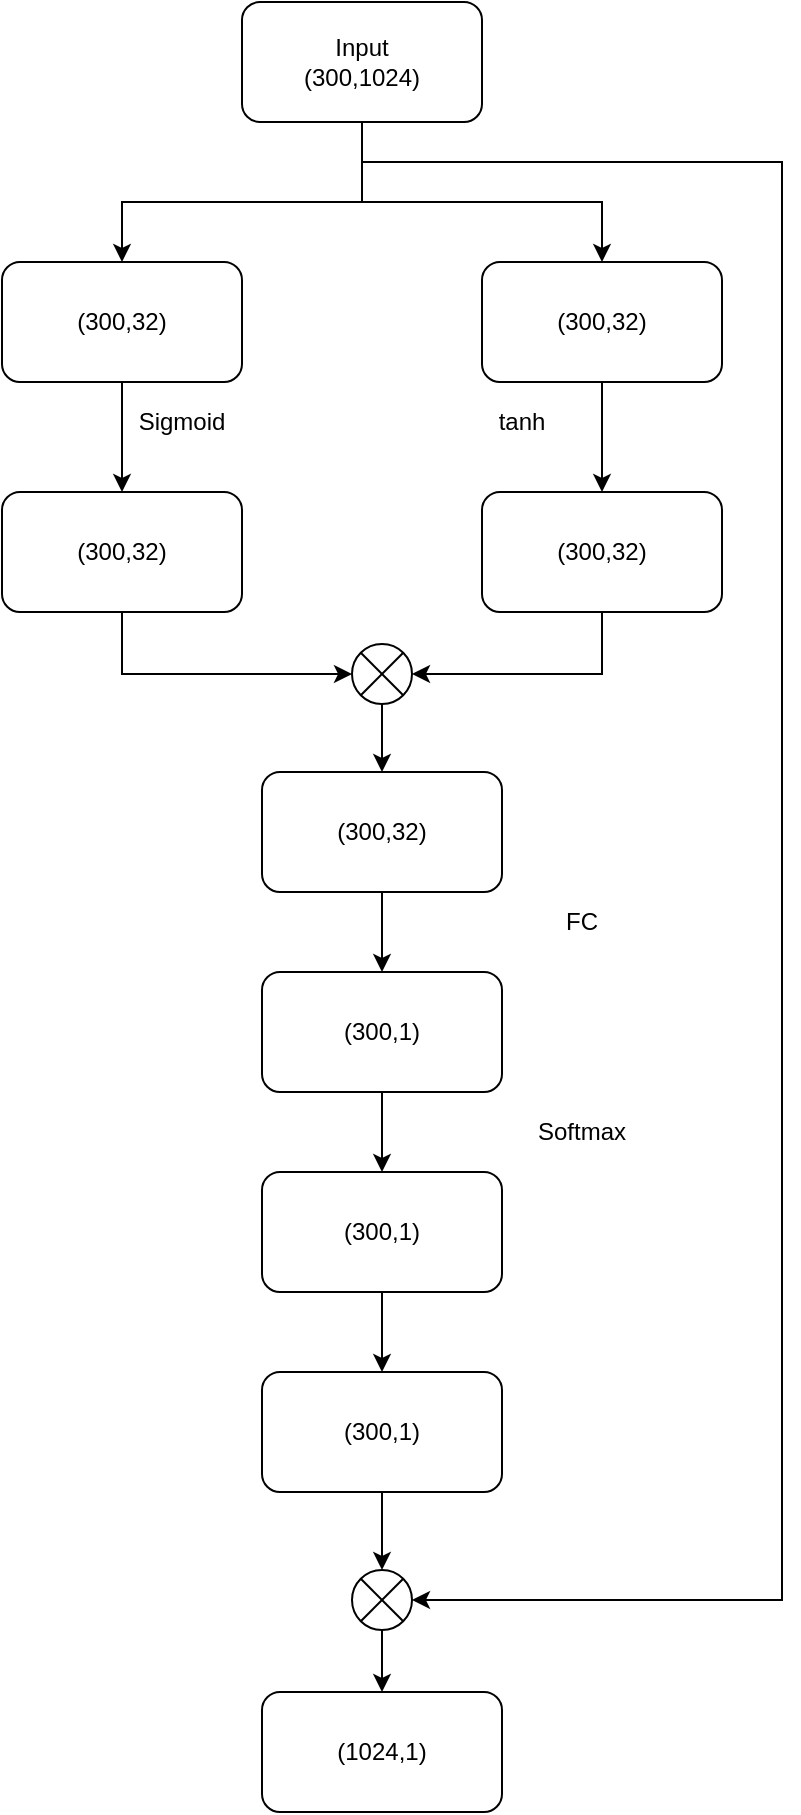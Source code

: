 <mxfile version="14.6.10" type="github">
  <diagram id="cKFTxJ9b0Luu36Hw3wjU" name="Page-1">
    <mxGraphModel dx="1342" dy="581" grid="1" gridSize="10" guides="1" tooltips="1" connect="1" arrows="1" fold="1" page="1" pageScale="1" pageWidth="827" pageHeight="1169" math="0" shadow="0">
      <root>
        <mxCell id="0" />
        <mxCell id="1" parent="0" />
        <mxCell id="dJ1FcX-7bumBZOfFay-a-1" value="Input&lt;br&gt;(300,1024)" style="rounded=1;whiteSpace=wrap;html=1;" vertex="1" parent="1">
          <mxGeometry x="280" y="30" width="120" height="60" as="geometry" />
        </mxCell>
        <mxCell id="dJ1FcX-7bumBZOfFay-a-7" value="" style="edgeStyle=orthogonalEdgeStyle;rounded=0;orthogonalLoop=1;jettySize=auto;html=1;" edge="1" parent="1" source="dJ1FcX-7bumBZOfFay-a-2" target="dJ1FcX-7bumBZOfFay-a-3">
          <mxGeometry relative="1" as="geometry" />
        </mxCell>
        <mxCell id="dJ1FcX-7bumBZOfFay-a-2" value="(300,32)" style="rounded=1;whiteSpace=wrap;html=1;" vertex="1" parent="1">
          <mxGeometry x="160" y="160" width="120" height="60" as="geometry" />
        </mxCell>
        <mxCell id="dJ1FcX-7bumBZOfFay-a-3" value="(300,32)" style="rounded=1;whiteSpace=wrap;html=1;" vertex="1" parent="1">
          <mxGeometry x="160" y="275" width="120" height="60" as="geometry" />
        </mxCell>
        <mxCell id="dJ1FcX-7bumBZOfFay-a-10" value="" style="edgeStyle=orthogonalEdgeStyle;rounded=0;orthogonalLoop=1;jettySize=auto;html=1;" edge="1" parent="1" source="dJ1FcX-7bumBZOfFay-a-4" target="dJ1FcX-7bumBZOfFay-a-9">
          <mxGeometry relative="1" as="geometry" />
        </mxCell>
        <mxCell id="dJ1FcX-7bumBZOfFay-a-4" value="&lt;span&gt;(300,32)&lt;/span&gt;" style="rounded=1;whiteSpace=wrap;html=1;" vertex="1" parent="1">
          <mxGeometry x="290" y="415" width="120" height="60" as="geometry" />
        </mxCell>
        <mxCell id="dJ1FcX-7bumBZOfFay-a-5" value="" style="endArrow=classic;html=1;rounded=0;edgeStyle=orthogonalEdgeStyle;exitX=0.5;exitY=1;exitDx=0;exitDy=0;entryX=0.5;entryY=0;entryDx=0;entryDy=0;" edge="1" parent="1" source="dJ1FcX-7bumBZOfFay-a-1" target="dJ1FcX-7bumBZOfFay-a-2">
          <mxGeometry width="50" height="50" relative="1" as="geometry">
            <mxPoint x="370" y="200" as="sourcePoint" />
            <mxPoint x="420" y="150" as="targetPoint" />
            <Array as="points">
              <mxPoint x="340" y="130" />
              <mxPoint x="220" y="130" />
            </Array>
          </mxGeometry>
        </mxCell>
        <mxCell id="dJ1FcX-7bumBZOfFay-a-12" value="" style="edgeStyle=orthogonalEdgeStyle;rounded=0;orthogonalLoop=1;jettySize=auto;html=1;" edge="1" parent="1" source="dJ1FcX-7bumBZOfFay-a-9" target="dJ1FcX-7bumBZOfFay-a-11">
          <mxGeometry relative="1" as="geometry" />
        </mxCell>
        <mxCell id="dJ1FcX-7bumBZOfFay-a-9" value="&lt;span&gt;(300,1)&lt;/span&gt;" style="rounded=1;whiteSpace=wrap;html=1;" vertex="1" parent="1">
          <mxGeometry x="290" y="515" width="120" height="60" as="geometry" />
        </mxCell>
        <mxCell id="dJ1FcX-7bumBZOfFay-a-14" value="" style="edgeStyle=orthogonalEdgeStyle;rounded=0;orthogonalLoop=1;jettySize=auto;html=1;" edge="1" parent="1" source="dJ1FcX-7bumBZOfFay-a-11" target="dJ1FcX-7bumBZOfFay-a-13">
          <mxGeometry relative="1" as="geometry" />
        </mxCell>
        <mxCell id="dJ1FcX-7bumBZOfFay-a-11" value="&lt;span&gt;(300,1)&lt;/span&gt;" style="rounded=1;whiteSpace=wrap;html=1;" vertex="1" parent="1">
          <mxGeometry x="290" y="615" width="120" height="60" as="geometry" />
        </mxCell>
        <mxCell id="dJ1FcX-7bumBZOfFay-a-16" value="" style="edgeStyle=orthogonalEdgeStyle;rounded=0;orthogonalLoop=1;jettySize=auto;html=1;entryX=0.5;entryY=0;entryDx=0;entryDy=0;" edge="1" parent="1" source="dJ1FcX-7bumBZOfFay-a-13" target="dJ1FcX-7bumBZOfFay-a-31">
          <mxGeometry relative="1" as="geometry" />
        </mxCell>
        <mxCell id="dJ1FcX-7bumBZOfFay-a-13" value="&lt;span&gt;(300,1)&lt;/span&gt;" style="rounded=1;whiteSpace=wrap;html=1;" vertex="1" parent="1">
          <mxGeometry x="290" y="715" width="120" height="60" as="geometry" />
        </mxCell>
        <mxCell id="dJ1FcX-7bumBZOfFay-a-15" value="&lt;span&gt;(1024,1)&lt;/span&gt;" style="rounded=1;whiteSpace=wrap;html=1;" vertex="1" parent="1">
          <mxGeometry x="290" y="875" width="120" height="60" as="geometry" />
        </mxCell>
        <mxCell id="dJ1FcX-7bumBZOfFay-a-24" value="" style="edgeStyle=orthogonalEdgeStyle;rounded=0;orthogonalLoop=1;jettySize=auto;html=1;" edge="1" parent="1" source="dJ1FcX-7bumBZOfFay-a-17" target="dJ1FcX-7bumBZOfFay-a-4">
          <mxGeometry relative="1" as="geometry" />
        </mxCell>
        <mxCell id="dJ1FcX-7bumBZOfFay-a-17" value="" style="ellipse;whiteSpace=wrap;html=1;aspect=fixed;" vertex="1" parent="1">
          <mxGeometry x="335" y="351" width="30" height="30" as="geometry" />
        </mxCell>
        <mxCell id="dJ1FcX-7bumBZOfFay-a-20" value="" style="endArrow=classic;html=1;rounded=0;edgeStyle=orthogonalEdgeStyle;exitX=0.5;exitY=1;exitDx=0;exitDy=0;entryX=0;entryY=0.5;entryDx=0;entryDy=0;" edge="1" parent="1" source="dJ1FcX-7bumBZOfFay-a-3" target="dJ1FcX-7bumBZOfFay-a-17">
          <mxGeometry width="50" height="50" relative="1" as="geometry">
            <mxPoint x="50" y="475" as="sourcePoint" />
            <mxPoint x="100" y="425" as="targetPoint" />
          </mxGeometry>
        </mxCell>
        <mxCell id="dJ1FcX-7bumBZOfFay-a-21" value="" style="endArrow=none;html=1;rounded=0;edgeStyle=orthogonalEdgeStyle;exitX=0;exitY=0;exitDx=0;exitDy=0;entryX=1;entryY=1;entryDx=0;entryDy=0;" edge="1" parent="1" source="dJ1FcX-7bumBZOfFay-a-17" target="dJ1FcX-7bumBZOfFay-a-17">
          <mxGeometry width="50" height="50" relative="1" as="geometry">
            <mxPoint x="50" y="391" as="sourcePoint" />
            <mxPoint x="100" y="341" as="targetPoint" />
          </mxGeometry>
        </mxCell>
        <mxCell id="dJ1FcX-7bumBZOfFay-a-23" value="" style="endArrow=none;html=1;rounded=0;edgeStyle=orthogonalEdgeStyle;exitX=0;exitY=1;exitDx=0;exitDy=0;entryX=1;entryY=0;entryDx=0;entryDy=0;" edge="1" parent="1" source="dJ1FcX-7bumBZOfFay-a-17" target="dJ1FcX-7bumBZOfFay-a-17">
          <mxGeometry width="50" height="50" relative="1" as="geometry">
            <mxPoint x="430" y="331" as="sourcePoint" />
            <mxPoint x="480" y="281" as="targetPoint" />
          </mxGeometry>
        </mxCell>
        <mxCell id="dJ1FcX-7bumBZOfFay-a-25" value="" style="edgeStyle=orthogonalEdgeStyle;rounded=0;orthogonalLoop=1;jettySize=auto;html=1;" edge="1" parent="1" source="dJ1FcX-7bumBZOfFay-a-26" target="dJ1FcX-7bumBZOfFay-a-27">
          <mxGeometry relative="1" as="geometry" />
        </mxCell>
        <mxCell id="dJ1FcX-7bumBZOfFay-a-26" value="(300,32)" style="rounded=1;whiteSpace=wrap;html=1;" vertex="1" parent="1">
          <mxGeometry x="400" y="160" width="120" height="60" as="geometry" />
        </mxCell>
        <mxCell id="dJ1FcX-7bumBZOfFay-a-27" value="(300,32)" style="rounded=1;whiteSpace=wrap;html=1;" vertex="1" parent="1">
          <mxGeometry x="400" y="275" width="120" height="60" as="geometry" />
        </mxCell>
        <mxCell id="dJ1FcX-7bumBZOfFay-a-28" value="" style="endArrow=classic;html=1;rounded=0;edgeStyle=orthogonalEdgeStyle;exitX=0.5;exitY=1;exitDx=0;exitDy=0;entryX=0.5;entryY=0;entryDx=0;entryDy=0;" edge="1" parent="1" target="dJ1FcX-7bumBZOfFay-a-26" source="dJ1FcX-7bumBZOfFay-a-1">
          <mxGeometry width="50" height="50" relative="1" as="geometry">
            <mxPoint x="570" y="110" as="sourcePoint" />
            <mxPoint x="650" y="150" as="targetPoint" />
            <Array as="points">
              <mxPoint x="340" y="130" />
              <mxPoint x="460" y="130" />
            </Array>
          </mxGeometry>
        </mxCell>
        <mxCell id="dJ1FcX-7bumBZOfFay-a-30" value="" style="endArrow=classic;html=1;rounded=0;edgeStyle=orthogonalEdgeStyle;exitX=0.5;exitY=1;exitDx=0;exitDy=0;entryX=1;entryY=0.5;entryDx=0;entryDy=0;" edge="1" parent="1" source="dJ1FcX-7bumBZOfFay-a-27" target="dJ1FcX-7bumBZOfFay-a-17">
          <mxGeometry width="50" height="50" relative="1" as="geometry">
            <mxPoint x="230" y="345" as="sourcePoint" />
            <mxPoint x="345" y="376" as="targetPoint" />
          </mxGeometry>
        </mxCell>
        <mxCell id="dJ1FcX-7bumBZOfFay-a-34" value="" style="edgeStyle=orthogonalEdgeStyle;rounded=0;orthogonalLoop=1;jettySize=auto;html=1;" edge="1" parent="1" source="dJ1FcX-7bumBZOfFay-a-31" target="dJ1FcX-7bumBZOfFay-a-15">
          <mxGeometry relative="1" as="geometry" />
        </mxCell>
        <mxCell id="dJ1FcX-7bumBZOfFay-a-31" value="" style="ellipse;whiteSpace=wrap;html=1;aspect=fixed;" vertex="1" parent="1">
          <mxGeometry x="335" y="814" width="30" height="30" as="geometry" />
        </mxCell>
        <mxCell id="dJ1FcX-7bumBZOfFay-a-32" value="" style="endArrow=none;html=1;rounded=0;edgeStyle=orthogonalEdgeStyle;exitX=0;exitY=0;exitDx=0;exitDy=0;entryX=1;entryY=1;entryDx=0;entryDy=0;" edge="1" parent="1" source="dJ1FcX-7bumBZOfFay-a-31" target="dJ1FcX-7bumBZOfFay-a-31">
          <mxGeometry width="50" height="50" relative="1" as="geometry">
            <mxPoint x="50" y="854" as="sourcePoint" />
            <mxPoint x="100" y="804" as="targetPoint" />
          </mxGeometry>
        </mxCell>
        <mxCell id="dJ1FcX-7bumBZOfFay-a-33" value="" style="endArrow=none;html=1;rounded=0;edgeStyle=orthogonalEdgeStyle;exitX=0;exitY=1;exitDx=0;exitDy=0;entryX=1;entryY=0;entryDx=0;entryDy=0;" edge="1" parent="1" source="dJ1FcX-7bumBZOfFay-a-31" target="dJ1FcX-7bumBZOfFay-a-31">
          <mxGeometry width="50" height="50" relative="1" as="geometry">
            <mxPoint x="430" y="794" as="sourcePoint" />
            <mxPoint x="480" y="744" as="targetPoint" />
          </mxGeometry>
        </mxCell>
        <mxCell id="dJ1FcX-7bumBZOfFay-a-35" value="" style="endArrow=classic;html=1;rounded=0;edgeStyle=orthogonalEdgeStyle;entryX=1;entryY=0.5;entryDx=0;entryDy=0;" edge="1" parent="1" target="dJ1FcX-7bumBZOfFay-a-31">
          <mxGeometry width="50" height="50" relative="1" as="geometry">
            <mxPoint x="340" y="110" as="sourcePoint" />
            <mxPoint x="520" y="590" as="targetPoint" />
            <Array as="points">
              <mxPoint x="550" y="110" />
              <mxPoint x="550" y="829" />
            </Array>
          </mxGeometry>
        </mxCell>
        <mxCell id="dJ1FcX-7bumBZOfFay-a-37" value="Sigmoid" style="text;html=1;strokeColor=none;fillColor=none;align=center;verticalAlign=middle;whiteSpace=wrap;rounded=0;" vertex="1" parent="1">
          <mxGeometry x="230" y="230" width="40" height="20" as="geometry" />
        </mxCell>
        <mxCell id="dJ1FcX-7bumBZOfFay-a-38" value="tanh" style="text;html=1;strokeColor=none;fillColor=none;align=center;verticalAlign=middle;whiteSpace=wrap;rounded=0;" vertex="1" parent="1">
          <mxGeometry x="400" y="230" width="40" height="20" as="geometry" />
        </mxCell>
        <mxCell id="dJ1FcX-7bumBZOfFay-a-39" value="FC" style="text;html=1;strokeColor=none;fillColor=none;align=center;verticalAlign=middle;whiteSpace=wrap;rounded=0;" vertex="1" parent="1">
          <mxGeometry x="430" y="480" width="40" height="20" as="geometry" />
        </mxCell>
        <mxCell id="dJ1FcX-7bumBZOfFay-a-40" value="Softmax" style="text;html=1;strokeColor=none;fillColor=none;align=center;verticalAlign=middle;whiteSpace=wrap;rounded=0;" vertex="1" parent="1">
          <mxGeometry x="430" y="585" width="40" height="20" as="geometry" />
        </mxCell>
      </root>
    </mxGraphModel>
  </diagram>
</mxfile>

